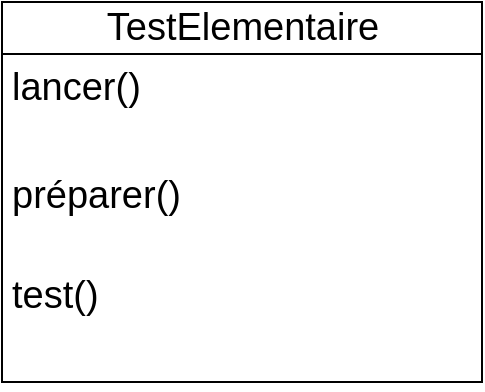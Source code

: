 <mxfile>
    <diagram id="rZUzu4A9gLJFLjXYGfe4" name="Page-1">
        <mxGraphModel dx="1499" dy="633" grid="1" gridSize="10" guides="1" tooltips="1" connect="1" arrows="1" fold="1" page="1" pageScale="1" pageWidth="850" pageHeight="1100" math="0" shadow="0">
            <root>
                <mxCell id="0"/>
                <mxCell id="1" parent="0"/>
                <mxCell id="5" value="TestElementaire" style="swimlane;fontStyle=0;childLayout=stackLayout;horizontal=1;startSize=26;fillColor=none;horizontalStack=0;resizeParent=1;resizeParentMax=0;resizeLast=0;collapsible=1;marginBottom=0;html=1;spacing=1;fontSize=19;spacingTop=0;" vertex="1" parent="1">
                    <mxGeometry x="100" y="80" width="240" height="190" as="geometry"/>
                </mxCell>
                <mxCell id="6" value="lancer()" style="text;strokeColor=none;fillColor=none;align=left;verticalAlign=top;spacingLeft=4;spacingRight=4;overflow=hidden;rotatable=0;points=[[0,0.5],[1,0.5]];portConstraint=eastwest;html=1;spacing=1;fontSize=19;spacingTop=0;" vertex="1" parent="5">
                    <mxGeometry y="26" width="240" height="54" as="geometry"/>
                </mxCell>
                <mxCell id="7" value="préparer()" style="text;strokeColor=none;fillColor=none;align=left;verticalAlign=top;spacingLeft=4;spacingRight=4;overflow=hidden;rotatable=0;points=[[0,0.5],[1,0.5]];portConstraint=eastwest;html=1;spacing=1;fontSize=19;spacingTop=0;" vertex="1" parent="5">
                    <mxGeometry y="80" width="240" height="50" as="geometry"/>
                </mxCell>
                <mxCell id="8" value="test()" style="text;strokeColor=none;fillColor=none;align=left;verticalAlign=top;spacingLeft=4;spacingRight=4;overflow=hidden;rotatable=0;points=[[0,0.5],[1,0.5]];portConstraint=eastwest;html=1;spacing=1;fontSize=19;spacingTop=0;" vertex="1" parent="5">
                    <mxGeometry y="130" width="240" height="60" as="geometry"/>
                </mxCell>
            </root>
        </mxGraphModel>
    </diagram>
</mxfile>